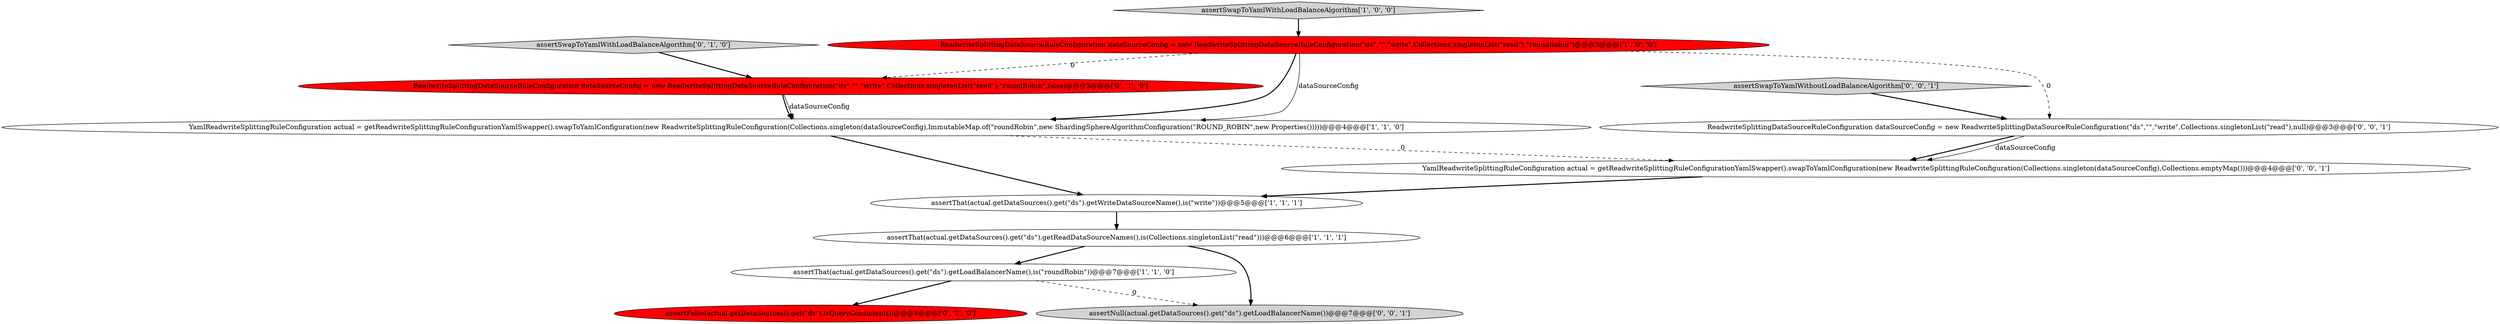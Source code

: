 digraph {
6 [style = filled, label = "assertFalse(actual.getDataSources().get(\"ds\").isQueryConsistent())@@@8@@@['0', '1', '0']", fillcolor = red, shape = ellipse image = "AAA1AAABBB2BBB"];
12 [style = filled, label = "assertSwapToYamlWithoutLoadBalanceAlgorithm['0', '0', '1']", fillcolor = lightgray, shape = diamond image = "AAA0AAABBB3BBB"];
1 [style = filled, label = "assertSwapToYamlWithLoadBalanceAlgorithm['1', '0', '0']", fillcolor = lightgray, shape = diamond image = "AAA0AAABBB1BBB"];
10 [style = filled, label = "ReadwriteSplittingDataSourceRuleConfiguration dataSourceConfig = new ReadwriteSplittingDataSourceRuleConfiguration(\"ds\",\"\",\"write\",Collections.singletonList(\"read\"),null)@@@3@@@['0', '0', '1']", fillcolor = white, shape = ellipse image = "AAA0AAABBB3BBB"];
11 [style = filled, label = "assertNull(actual.getDataSources().get(\"ds\").getLoadBalancerName())@@@7@@@['0', '0', '1']", fillcolor = lightgray, shape = ellipse image = "AAA0AAABBB3BBB"];
5 [style = filled, label = "assertThat(actual.getDataSources().get(\"ds\").getReadDataSourceNames(),is(Collections.singletonList(\"read\")))@@@6@@@['1', '1', '1']", fillcolor = white, shape = ellipse image = "AAA0AAABBB1BBB"];
4 [style = filled, label = "ReadwriteSplittingDataSourceRuleConfiguration dataSourceConfig = new ReadwriteSplittingDataSourceRuleConfiguration(\"ds\",\"\",\"write\",Collections.singletonList(\"read\"),\"roundRobin\")@@@3@@@['1', '0', '0']", fillcolor = red, shape = ellipse image = "AAA1AAABBB1BBB"];
0 [style = filled, label = "YamlReadwriteSplittingRuleConfiguration actual = getReadwriteSplittingRuleConfigurationYamlSwapper().swapToYamlConfiguration(new ReadwriteSplittingRuleConfiguration(Collections.singleton(dataSourceConfig),ImmutableMap.of(\"roundRobin\",new ShardingSphereAlgorithmConfiguration(\"ROUND_ROBIN\",new Properties()))))@@@4@@@['1', '1', '0']", fillcolor = white, shape = ellipse image = "AAA0AAABBB1BBB"];
9 [style = filled, label = "YamlReadwriteSplittingRuleConfiguration actual = getReadwriteSplittingRuleConfigurationYamlSwapper().swapToYamlConfiguration(new ReadwriteSplittingRuleConfiguration(Collections.singleton(dataSourceConfig),Collections.emptyMap()))@@@4@@@['0', '0', '1']", fillcolor = white, shape = ellipse image = "AAA0AAABBB3BBB"];
2 [style = filled, label = "assertThat(actual.getDataSources().get(\"ds\").getWriteDataSourceName(),is(\"write\"))@@@5@@@['1', '1', '1']", fillcolor = white, shape = ellipse image = "AAA0AAABBB1BBB"];
7 [style = filled, label = "assertSwapToYamlWithLoadBalanceAlgorithm['0', '1', '0']", fillcolor = lightgray, shape = diamond image = "AAA0AAABBB2BBB"];
8 [style = filled, label = "ReadwriteSplittingDataSourceRuleConfiguration dataSourceConfig = new ReadwriteSplittingDataSourceRuleConfiguration(\"ds\",\"\",\"write\",Collections.singletonList(\"read\"),\"roundRobin\",false)@@@3@@@['0', '1', '0']", fillcolor = red, shape = ellipse image = "AAA1AAABBB2BBB"];
3 [style = filled, label = "assertThat(actual.getDataSources().get(\"ds\").getLoadBalancerName(),is(\"roundRobin\"))@@@7@@@['1', '1', '0']", fillcolor = white, shape = ellipse image = "AAA0AAABBB1BBB"];
8->0 [style = bold, label=""];
5->3 [style = bold, label=""];
3->6 [style = bold, label=""];
1->4 [style = bold, label=""];
10->9 [style = bold, label=""];
2->5 [style = bold, label=""];
5->11 [style = bold, label=""];
12->10 [style = bold, label=""];
4->8 [style = dashed, label="0"];
0->9 [style = dashed, label="0"];
4->10 [style = dashed, label="0"];
10->9 [style = solid, label="dataSourceConfig"];
7->8 [style = bold, label=""];
9->2 [style = bold, label=""];
4->0 [style = solid, label="dataSourceConfig"];
3->11 [style = dashed, label="0"];
4->0 [style = bold, label=""];
0->2 [style = bold, label=""];
8->0 [style = solid, label="dataSourceConfig"];
}
